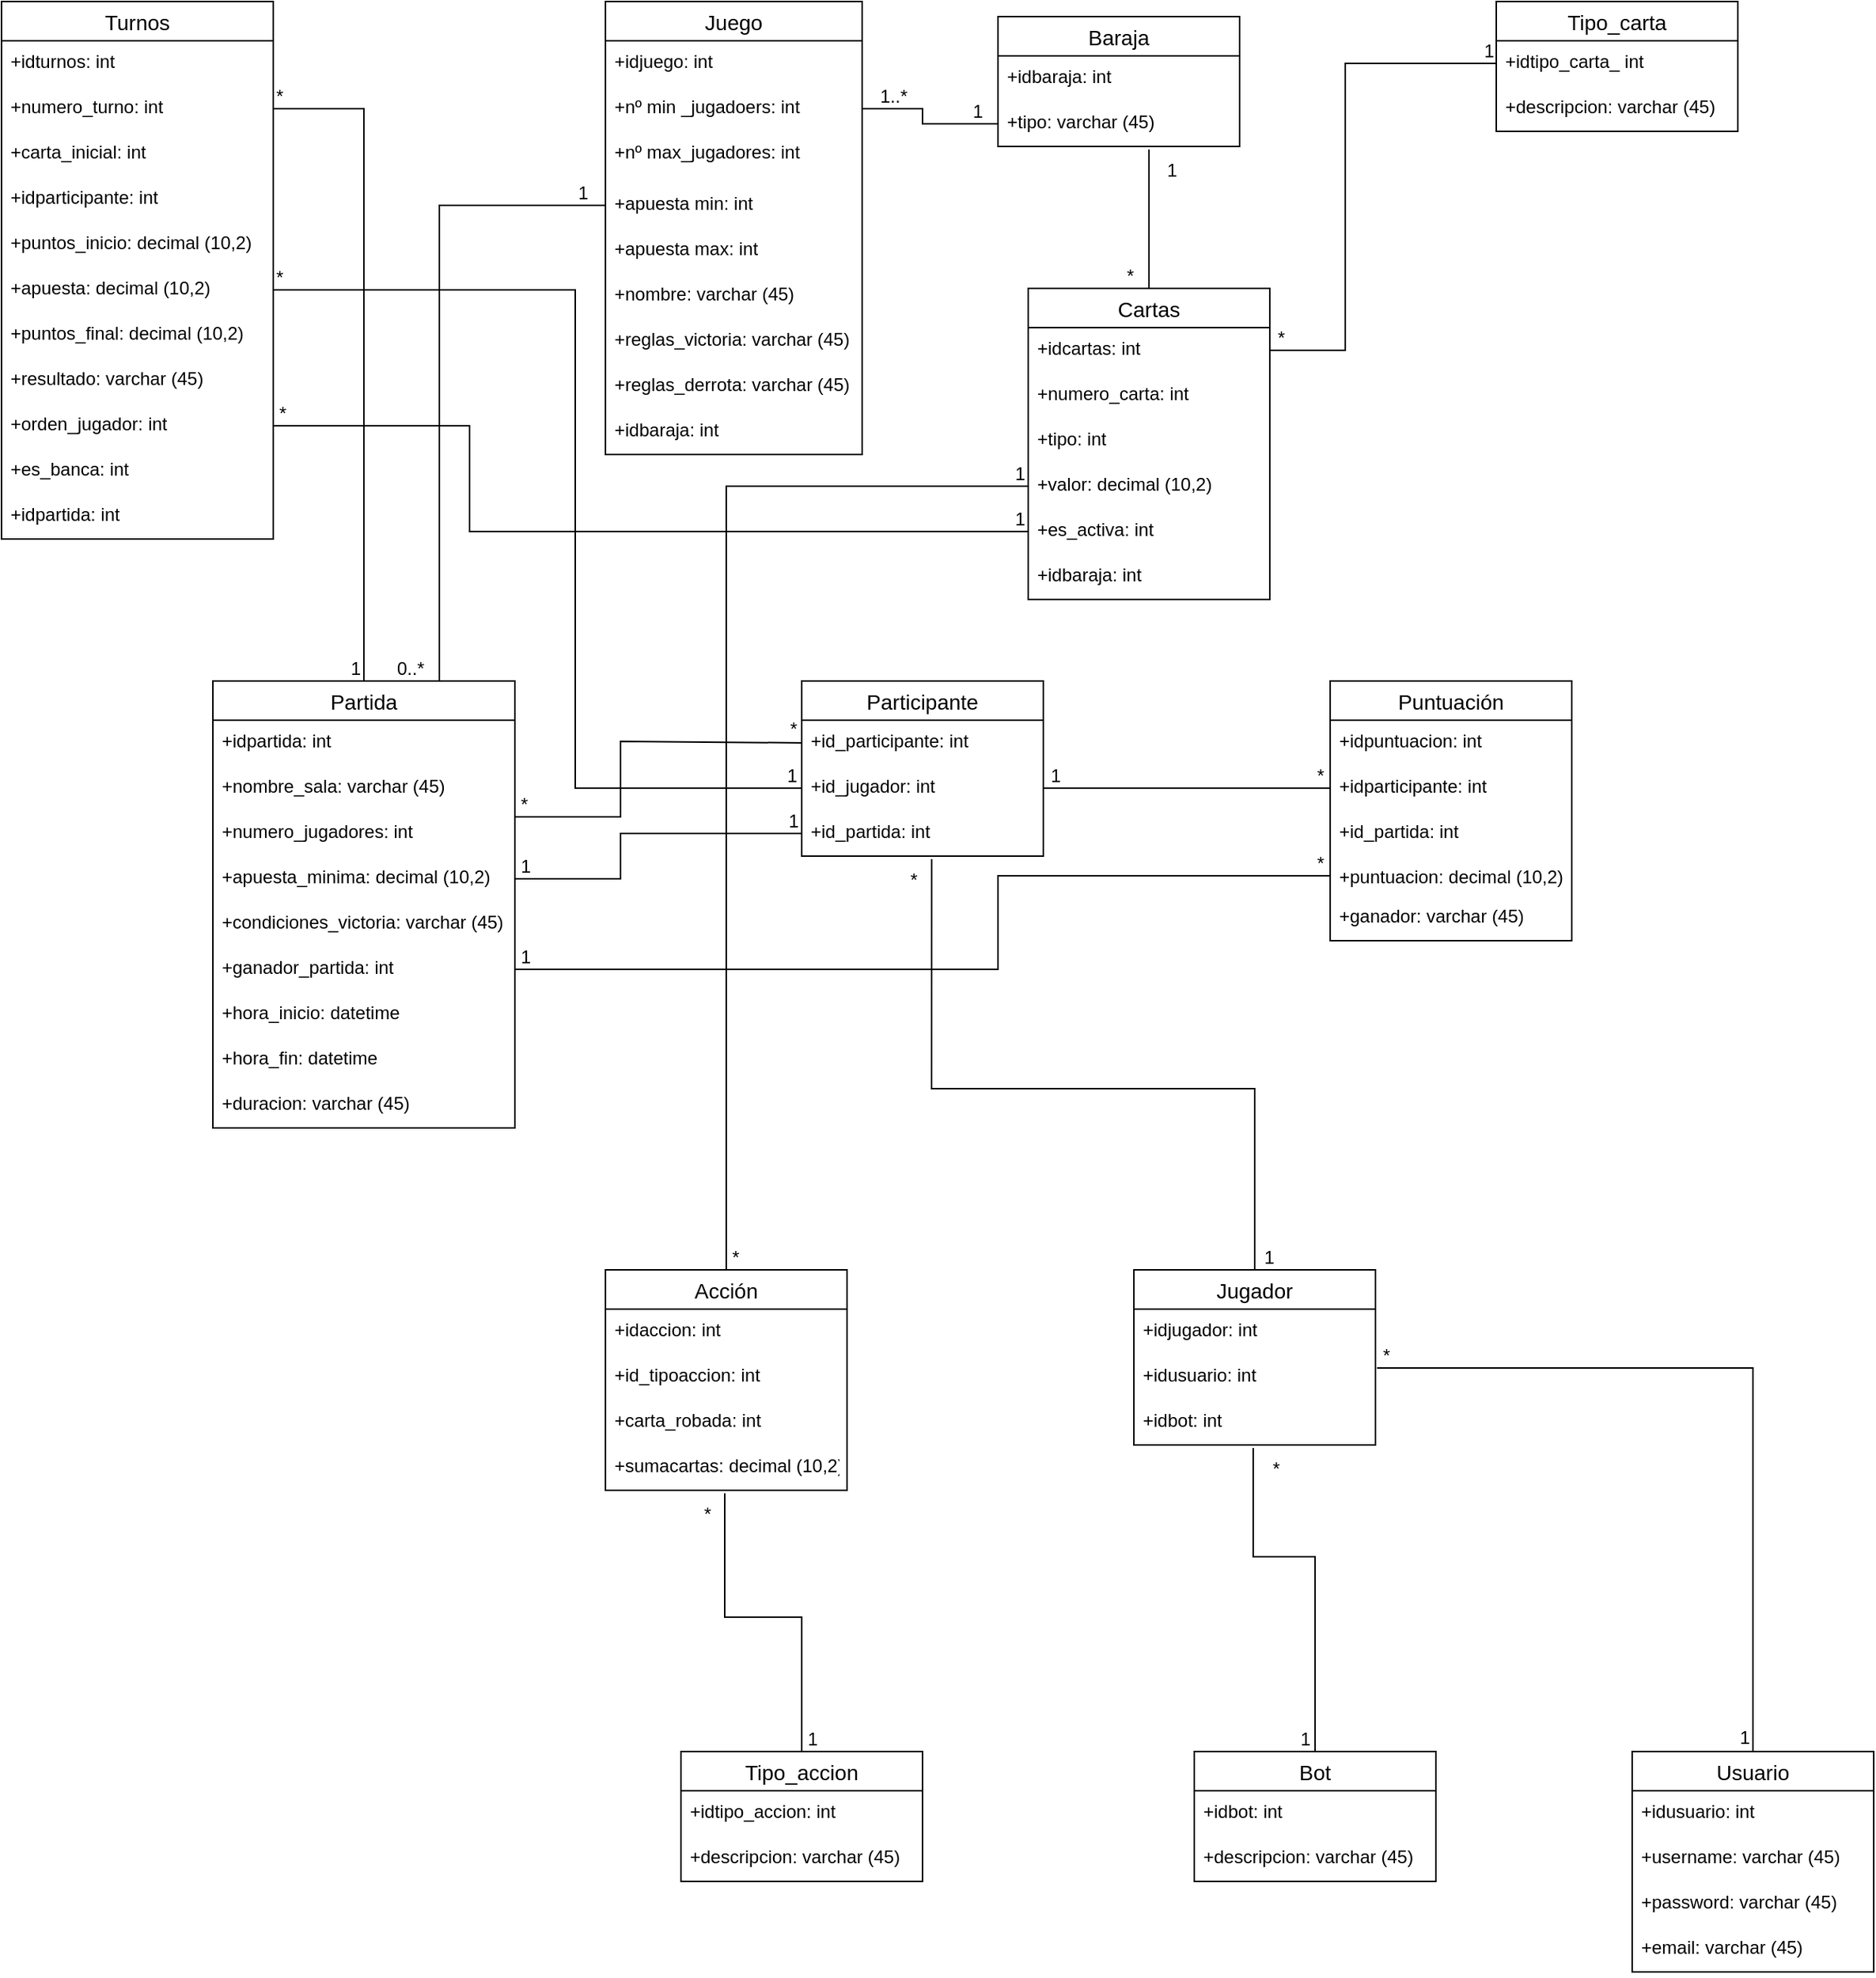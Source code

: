 <mxfile version="14.0.4" type="device"><diagram id="hiMBpAB9oTH7h0EdSe00" name="Page-1"><mxGraphModel dx="1422" dy="737" grid="1" gridSize="10" guides="1" tooltips="1" connect="1" arrows="1" fold="1" page="1" pageScale="1" pageWidth="827" pageHeight="1169" math="0" shadow="0"><root><mxCell id="0"/><mxCell id="1" parent="0"/><mxCell id="eByHGyLC6KPoTLVVe2rl-1" value="Turnos" style="swimlane;fontStyle=0;childLayout=stackLayout;horizontal=1;startSize=26;horizontalStack=0;resizeParent=1;resizeParentMax=0;resizeLast=0;collapsible=1;marginBottom=0;align=center;fontSize=14;" parent="1" vertex="1"><mxGeometry x="20" y="10" width="180" height="356" as="geometry"><mxRectangle x="20" y="10" width="80" height="26" as="alternateBounds"/></mxGeometry></mxCell><mxCell id="eByHGyLC6KPoTLVVe2rl-2" value="+idturnos: int" style="text;strokeColor=none;fillColor=none;spacingLeft=4;spacingRight=4;overflow=hidden;rotatable=0;points=[[0,0.5],[1,0.5]];portConstraint=eastwest;fontSize=12;" parent="eByHGyLC6KPoTLVVe2rl-1" vertex="1"><mxGeometry y="26" width="180" height="30" as="geometry"/></mxCell><mxCell id="eByHGyLC6KPoTLVVe2rl-3" value="+numero_turno: int" style="text;strokeColor=none;fillColor=none;spacingLeft=4;spacingRight=4;overflow=hidden;rotatable=0;points=[[0,0.5],[1,0.5]];portConstraint=eastwest;fontSize=12;" parent="eByHGyLC6KPoTLVVe2rl-1" vertex="1"><mxGeometry y="56" width="180" height="30" as="geometry"/></mxCell><mxCell id="eByHGyLC6KPoTLVVe2rl-4" value="+carta_inicial: int" style="text;strokeColor=none;fillColor=none;spacingLeft=4;spacingRight=4;overflow=hidden;rotatable=0;points=[[0,0.5],[1,0.5]];portConstraint=eastwest;fontSize=12;" parent="eByHGyLC6KPoTLVVe2rl-1" vertex="1"><mxGeometry y="86" width="180" height="30" as="geometry"/></mxCell><mxCell id="eByHGyLC6KPoTLVVe2rl-11" value="+idparticipante: int" style="text;strokeColor=none;fillColor=none;spacingLeft=4;spacingRight=4;overflow=hidden;rotatable=0;points=[[0,0.5],[1,0.5]];portConstraint=eastwest;fontSize=12;" parent="eByHGyLC6KPoTLVVe2rl-1" vertex="1"><mxGeometry y="116" width="180" height="30" as="geometry"/></mxCell><mxCell id="eByHGyLC6KPoTLVVe2rl-15" value="+puntos_inicio: decimal (10,2)" style="text;strokeColor=none;fillColor=none;spacingLeft=4;spacingRight=4;overflow=hidden;rotatable=0;points=[[0,0.5],[1,0.5]];portConstraint=eastwest;fontSize=12;" parent="eByHGyLC6KPoTLVVe2rl-1" vertex="1"><mxGeometry y="146" width="180" height="30" as="geometry"/></mxCell><mxCell id="eByHGyLC6KPoTLVVe2rl-14" value="+apuesta: decimal (10,2)" style="text;strokeColor=none;fillColor=none;spacingLeft=4;spacingRight=4;overflow=hidden;rotatable=0;points=[[0,0.5],[1,0.5]];portConstraint=eastwest;fontSize=12;" parent="eByHGyLC6KPoTLVVe2rl-1" vertex="1"><mxGeometry y="176" width="180" height="30" as="geometry"/></mxCell><mxCell id="eByHGyLC6KPoTLVVe2rl-13" value="+puntos_final: decimal (10,2)" style="text;strokeColor=none;fillColor=none;spacingLeft=4;spacingRight=4;overflow=hidden;rotatable=0;points=[[0,0.5],[1,0.5]];portConstraint=eastwest;fontSize=12;" parent="eByHGyLC6KPoTLVVe2rl-1" vertex="1"><mxGeometry y="206" width="180" height="30" as="geometry"/></mxCell><mxCell id="eByHGyLC6KPoTLVVe2rl-12" value="+resultado: varchar (45)" style="text;strokeColor=none;fillColor=none;spacingLeft=4;spacingRight=4;overflow=hidden;rotatable=0;points=[[0,0.5],[1,0.5]];portConstraint=eastwest;fontSize=12;" parent="eByHGyLC6KPoTLVVe2rl-1" vertex="1"><mxGeometry y="236" width="180" height="30" as="geometry"/></mxCell><mxCell id="eByHGyLC6KPoTLVVe2rl-20" value="+orden_jugador: int" style="text;strokeColor=none;fillColor=none;spacingLeft=4;spacingRight=4;overflow=hidden;rotatable=0;points=[[0,0.5],[1,0.5]];portConstraint=eastwest;fontSize=12;" parent="eByHGyLC6KPoTLVVe2rl-1" vertex="1"><mxGeometry y="266" width="180" height="30" as="geometry"/></mxCell><mxCell id="eByHGyLC6KPoTLVVe2rl-19" value="+es_banca: int" style="text;strokeColor=none;fillColor=none;spacingLeft=4;spacingRight=4;overflow=hidden;rotatable=0;points=[[0,0.5],[1,0.5]];portConstraint=eastwest;fontSize=12;" parent="eByHGyLC6KPoTLVVe2rl-1" vertex="1"><mxGeometry y="296" width="180" height="30" as="geometry"/></mxCell><mxCell id="eByHGyLC6KPoTLVVe2rl-18" value="+idpartida: int" style="text;strokeColor=none;fillColor=none;spacingLeft=4;spacingRight=4;overflow=hidden;rotatable=0;points=[[0,0.5],[1,0.5]];portConstraint=eastwest;fontSize=12;" parent="eByHGyLC6KPoTLVVe2rl-1" vertex="1"><mxGeometry y="326" width="180" height="30" as="geometry"/></mxCell><mxCell id="eByHGyLC6KPoTLVVe2rl-21" value="Tipo_carta" style="swimlane;fontStyle=0;childLayout=stackLayout;horizontal=1;startSize=26;horizontalStack=0;resizeParent=1;resizeParentMax=0;resizeLast=0;collapsible=1;marginBottom=0;align=center;fontSize=14;" parent="1" vertex="1"><mxGeometry x="1010" y="10" width="160" height="86" as="geometry"><mxRectangle x="470" y="10" width="50" height="26" as="alternateBounds"/></mxGeometry></mxCell><mxCell id="eByHGyLC6KPoTLVVe2rl-22" value="+idtipo_carta_ int" style="text;strokeColor=none;fillColor=none;spacingLeft=4;spacingRight=4;overflow=hidden;rotatable=0;points=[[0,0.5],[1,0.5]];portConstraint=eastwest;fontSize=12;" parent="eByHGyLC6KPoTLVVe2rl-21" vertex="1"><mxGeometry y="26" width="160" height="30" as="geometry"/></mxCell><mxCell id="eByHGyLC6KPoTLVVe2rl-23" value="+descripcion: varchar (45)" style="text;strokeColor=none;fillColor=none;spacingLeft=4;spacingRight=4;overflow=hidden;rotatable=0;points=[[0,0.5],[1,0.5]];portConstraint=eastwest;fontSize=12;" parent="eByHGyLC6KPoTLVVe2rl-21" vertex="1"><mxGeometry y="56" width="160" height="30" as="geometry"/></mxCell><mxCell id="eByHGyLC6KPoTLVVe2rl-25" value="Cartas" style="swimlane;fontStyle=0;childLayout=stackLayout;horizontal=1;startSize=26;horizontalStack=0;resizeParent=1;resizeParentMax=0;resizeLast=0;collapsible=1;marginBottom=0;align=center;fontSize=14;" parent="1" vertex="1"><mxGeometry x="700" y="200" width="160" height="206" as="geometry"/></mxCell><mxCell id="eByHGyLC6KPoTLVVe2rl-26" value="+idcartas: int" style="text;strokeColor=none;fillColor=none;spacingLeft=4;spacingRight=4;overflow=hidden;rotatable=0;points=[[0,0.5],[1,0.5]];portConstraint=eastwest;fontSize=12;" parent="eByHGyLC6KPoTLVVe2rl-25" vertex="1"><mxGeometry y="26" width="160" height="30" as="geometry"/></mxCell><mxCell id="eByHGyLC6KPoTLVVe2rl-27" value="+numero_carta: int" style="text;strokeColor=none;fillColor=none;spacingLeft=4;spacingRight=4;overflow=hidden;rotatable=0;points=[[0,0.5],[1,0.5]];portConstraint=eastwest;fontSize=12;" parent="eByHGyLC6KPoTLVVe2rl-25" vertex="1"><mxGeometry y="56" width="160" height="30" as="geometry"/></mxCell><mxCell id="eByHGyLC6KPoTLVVe2rl-28" value="+tipo: int" style="text;strokeColor=none;fillColor=none;spacingLeft=4;spacingRight=4;overflow=hidden;rotatable=0;points=[[0,0.5],[1,0.5]];portConstraint=eastwest;fontSize=12;" parent="eByHGyLC6KPoTLVVe2rl-25" vertex="1"><mxGeometry y="86" width="160" height="30" as="geometry"/></mxCell><mxCell id="eByHGyLC6KPoTLVVe2rl-33" value="+valor: decimal (10,2)" style="text;strokeColor=none;fillColor=none;spacingLeft=4;spacingRight=4;overflow=hidden;rotatable=0;points=[[0,0.5],[1,0.5]];portConstraint=eastwest;fontSize=12;" parent="eByHGyLC6KPoTLVVe2rl-25" vertex="1"><mxGeometry y="116" width="160" height="30" as="geometry"/></mxCell><mxCell id="eByHGyLC6KPoTLVVe2rl-34" value="+es_activa: int" style="text;strokeColor=none;fillColor=none;spacingLeft=4;spacingRight=4;overflow=hidden;rotatable=0;points=[[0,0.5],[1,0.5]];portConstraint=eastwest;fontSize=12;" parent="eByHGyLC6KPoTLVVe2rl-25" vertex="1"><mxGeometry y="146" width="160" height="30" as="geometry"/></mxCell><mxCell id="vZEvG0eQ3ElJhcDvwvV2-20" value="+idbaraja: int" style="text;strokeColor=none;fillColor=none;spacingLeft=4;spacingRight=4;overflow=hidden;rotatable=0;points=[[0,0.5],[1,0.5]];portConstraint=eastwest;fontSize=12;" parent="eByHGyLC6KPoTLVVe2rl-25" vertex="1"><mxGeometry y="176" width="160" height="30" as="geometry"/></mxCell><mxCell id="eByHGyLC6KPoTLVVe2rl-35" value="Partida" style="swimlane;fontStyle=0;childLayout=stackLayout;horizontal=1;startSize=26;horizontalStack=0;resizeParent=1;resizeParentMax=0;resizeLast=0;collapsible=1;marginBottom=0;align=center;fontSize=14;" parent="1" vertex="1"><mxGeometry x="160" y="460" width="200" height="296" as="geometry"/></mxCell><mxCell id="eByHGyLC6KPoTLVVe2rl-36" value="+idpartida: int" style="text;strokeColor=none;fillColor=none;spacingLeft=4;spacingRight=4;overflow=hidden;rotatable=0;points=[[0,0.5],[1,0.5]];portConstraint=eastwest;fontSize=12;" parent="eByHGyLC6KPoTLVVe2rl-35" vertex="1"><mxGeometry y="26" width="200" height="30" as="geometry"/></mxCell><mxCell id="eByHGyLC6KPoTLVVe2rl-37" value="+nombre_sala: varchar (45)" style="text;strokeColor=none;fillColor=none;spacingLeft=4;spacingRight=4;overflow=hidden;rotatable=0;points=[[0,0.5],[1,0.5]];portConstraint=eastwest;fontSize=12;" parent="eByHGyLC6KPoTLVVe2rl-35" vertex="1"><mxGeometry y="56" width="200" height="30" as="geometry"/></mxCell><mxCell id="eByHGyLC6KPoTLVVe2rl-38" value="+numero_jugadores: int" style="text;strokeColor=none;fillColor=none;spacingLeft=4;spacingRight=4;overflow=hidden;rotatable=0;points=[[0,0.5],[1,0.5]];portConstraint=eastwest;fontSize=12;" parent="eByHGyLC6KPoTLVVe2rl-35" vertex="1"><mxGeometry y="86" width="200" height="30" as="geometry"/></mxCell><mxCell id="eByHGyLC6KPoTLVVe2rl-40" value="+apuesta_minima: decimal (10,2)" style="text;strokeColor=none;fillColor=none;spacingLeft=4;spacingRight=4;overflow=hidden;rotatable=0;points=[[0,0.5],[1,0.5]];portConstraint=eastwest;fontSize=12;" parent="eByHGyLC6KPoTLVVe2rl-35" vertex="1"><mxGeometry y="116" width="200" height="30" as="geometry"/></mxCell><mxCell id="eByHGyLC6KPoTLVVe2rl-39" value="+condiciones_victoria: varchar (45)" style="text;strokeColor=none;fillColor=none;spacingLeft=4;spacingRight=4;overflow=hidden;rotatable=0;points=[[0,0.5],[1,0.5]];portConstraint=eastwest;fontSize=12;" parent="eByHGyLC6KPoTLVVe2rl-35" vertex="1"><mxGeometry y="146" width="200" height="30" as="geometry"/></mxCell><mxCell id="eByHGyLC6KPoTLVVe2rl-44" value="+ganador_partida: int" style="text;strokeColor=none;fillColor=none;spacingLeft=4;spacingRight=4;overflow=hidden;rotatable=0;points=[[0,0.5],[1,0.5]];portConstraint=eastwest;fontSize=12;" parent="eByHGyLC6KPoTLVVe2rl-35" vertex="1"><mxGeometry y="176" width="200" height="30" as="geometry"/></mxCell><mxCell id="eByHGyLC6KPoTLVVe2rl-43" value="+hora_inicio: datetime" style="text;strokeColor=none;fillColor=none;spacingLeft=4;spacingRight=4;overflow=hidden;rotatable=0;points=[[0,0.5],[1,0.5]];portConstraint=eastwest;fontSize=12;" parent="eByHGyLC6KPoTLVVe2rl-35" vertex="1"><mxGeometry y="206" width="200" height="30" as="geometry"/></mxCell><mxCell id="eByHGyLC6KPoTLVVe2rl-42" value="+hora_fin: datetime" style="text;strokeColor=none;fillColor=none;spacingLeft=4;spacingRight=4;overflow=hidden;rotatable=0;points=[[0,0.5],[1,0.5]];portConstraint=eastwest;fontSize=12;" parent="eByHGyLC6KPoTLVVe2rl-35" vertex="1"><mxGeometry y="236" width="200" height="30" as="geometry"/></mxCell><mxCell id="eByHGyLC6KPoTLVVe2rl-41" value="+duracion: varchar (45)" style="text;strokeColor=none;fillColor=none;spacingLeft=4;spacingRight=4;overflow=hidden;rotatable=0;points=[[0,0.5],[1,0.5]];portConstraint=eastwest;fontSize=12;" parent="eByHGyLC6KPoTLVVe2rl-35" vertex="1"><mxGeometry y="266" width="200" height="30" as="geometry"/></mxCell><mxCell id="eByHGyLC6KPoTLVVe2rl-45" value="Participante" style="swimlane;fontStyle=0;childLayout=stackLayout;horizontal=1;startSize=26;horizontalStack=0;resizeParent=1;resizeParentMax=0;resizeLast=0;collapsible=1;marginBottom=0;align=center;fontSize=14;" parent="1" vertex="1"><mxGeometry x="550" y="460" width="160" height="116" as="geometry"/></mxCell><mxCell id="eByHGyLC6KPoTLVVe2rl-46" value="+id_participante: int" style="text;strokeColor=none;fillColor=none;spacingLeft=4;spacingRight=4;overflow=hidden;rotatable=0;points=[[0,0.5],[1,0.5]];portConstraint=eastwest;fontSize=12;" parent="eByHGyLC6KPoTLVVe2rl-45" vertex="1"><mxGeometry y="26" width="160" height="30" as="geometry"/></mxCell><mxCell id="eByHGyLC6KPoTLVVe2rl-47" value="+id_jugador: int" style="text;strokeColor=none;fillColor=none;spacingLeft=4;spacingRight=4;overflow=hidden;rotatable=0;points=[[0,0.5],[1,0.5]];portConstraint=eastwest;fontSize=12;" parent="eByHGyLC6KPoTLVVe2rl-45" vertex="1"><mxGeometry y="56" width="160" height="30" as="geometry"/></mxCell><mxCell id="eByHGyLC6KPoTLVVe2rl-48" value="+id_partida: int" style="text;strokeColor=none;fillColor=none;spacingLeft=4;spacingRight=4;overflow=hidden;rotatable=0;points=[[0,0.5],[1,0.5]];portConstraint=eastwest;fontSize=12;" parent="eByHGyLC6KPoTLVVe2rl-45" vertex="1"><mxGeometry y="86" width="160" height="30" as="geometry"/></mxCell><mxCell id="eByHGyLC6KPoTLVVe2rl-49" value="Puntuación" style="swimlane;fontStyle=0;childLayout=stackLayout;horizontal=1;startSize=26;horizontalStack=0;resizeParent=1;resizeParentMax=0;resizeLast=0;collapsible=1;marginBottom=0;align=center;fontSize=14;" parent="1" vertex="1"><mxGeometry x="900" y="460" width="160" height="172" as="geometry"/></mxCell><mxCell id="eByHGyLC6KPoTLVVe2rl-50" value="+idpuntuacion: int" style="text;strokeColor=none;fillColor=none;spacingLeft=4;spacingRight=4;overflow=hidden;rotatable=0;points=[[0,0.5],[1,0.5]];portConstraint=eastwest;fontSize=12;" parent="eByHGyLC6KPoTLVVe2rl-49" vertex="1"><mxGeometry y="26" width="160" height="30" as="geometry"/></mxCell><mxCell id="eByHGyLC6KPoTLVVe2rl-51" value="+idparticipante: int" style="text;strokeColor=none;fillColor=none;spacingLeft=4;spacingRight=4;overflow=hidden;rotatable=0;points=[[0,0.5],[1,0.5]];portConstraint=eastwest;fontSize=12;" parent="eByHGyLC6KPoTLVVe2rl-49" vertex="1"><mxGeometry y="56" width="160" height="30" as="geometry"/></mxCell><mxCell id="eByHGyLC6KPoTLVVe2rl-52" value="+id_partida: int" style="text;strokeColor=none;fillColor=none;spacingLeft=4;spacingRight=4;overflow=hidden;rotatable=0;points=[[0,0.5],[1,0.5]];portConstraint=eastwest;fontSize=12;" parent="eByHGyLC6KPoTLVVe2rl-49" vertex="1"><mxGeometry y="86" width="160" height="30" as="geometry"/></mxCell><mxCell id="eByHGyLC6KPoTLVVe2rl-54" value="+puntuacion: decimal (10,2)" style="text;strokeColor=none;fillColor=none;spacingLeft=4;spacingRight=4;overflow=hidden;rotatable=0;points=[[0,0.5],[1,0.5]];portConstraint=eastwest;fontSize=12;" parent="eByHGyLC6KPoTLVVe2rl-49" vertex="1"><mxGeometry y="116" width="160" height="26" as="geometry"/></mxCell><mxCell id="eByHGyLC6KPoTLVVe2rl-53" value="+ganador: varchar (45)" style="text;strokeColor=none;fillColor=none;spacingLeft=4;spacingRight=4;overflow=hidden;rotatable=0;points=[[0,0.5],[1,0.5]];portConstraint=eastwest;fontSize=12;" parent="eByHGyLC6KPoTLVVe2rl-49" vertex="1"><mxGeometry y="142" width="160" height="30" as="geometry"/></mxCell><mxCell id="eByHGyLC6KPoTLVVe2rl-55" value="Acción" style="swimlane;fontStyle=0;childLayout=stackLayout;horizontal=1;startSize=26;horizontalStack=0;resizeParent=1;resizeParentMax=0;resizeLast=0;collapsible=1;marginBottom=0;align=center;fontSize=14;" parent="1" vertex="1"><mxGeometry x="420" y="850" width="160" height="146" as="geometry"/></mxCell><mxCell id="eByHGyLC6KPoTLVVe2rl-56" value="+idaccion: int" style="text;strokeColor=none;fillColor=none;spacingLeft=4;spacingRight=4;overflow=hidden;rotatable=0;points=[[0,0.5],[1,0.5]];portConstraint=eastwest;fontSize=12;" parent="eByHGyLC6KPoTLVVe2rl-55" vertex="1"><mxGeometry y="26" width="160" height="30" as="geometry"/></mxCell><mxCell id="eByHGyLC6KPoTLVVe2rl-57" value="+id_tipoaccion: int" style="text;strokeColor=none;fillColor=none;spacingLeft=4;spacingRight=4;overflow=hidden;rotatable=0;points=[[0,0.5],[1,0.5]];portConstraint=eastwest;fontSize=12;" parent="eByHGyLC6KPoTLVVe2rl-55" vertex="1"><mxGeometry y="56" width="160" height="30" as="geometry"/></mxCell><mxCell id="eByHGyLC6KPoTLVVe2rl-58" value="+carta_robada: int" style="text;strokeColor=none;fillColor=none;spacingLeft=4;spacingRight=4;overflow=hidden;rotatable=0;points=[[0,0.5],[1,0.5]];portConstraint=eastwest;fontSize=12;" parent="eByHGyLC6KPoTLVVe2rl-55" vertex="1"><mxGeometry y="86" width="160" height="30" as="geometry"/></mxCell><mxCell id="eByHGyLC6KPoTLVVe2rl-63" value="+sumacartas: decimal (10,2)" style="text;strokeColor=none;fillColor=none;spacingLeft=4;spacingRight=4;overflow=hidden;rotatable=0;points=[[0,0.5],[1,0.5]];portConstraint=eastwest;fontSize=12;" parent="eByHGyLC6KPoTLVVe2rl-55" vertex="1"><mxGeometry y="116" width="160" height="30" as="geometry"/></mxCell><mxCell id="eByHGyLC6KPoTLVVe2rl-59" value="Jugador" style="swimlane;fontStyle=0;childLayout=stackLayout;horizontal=1;startSize=26;horizontalStack=0;resizeParent=1;resizeParentMax=0;resizeLast=0;collapsible=1;marginBottom=0;align=center;fontSize=14;" parent="1" vertex="1"><mxGeometry x="770" y="850" width="160" height="116" as="geometry"/></mxCell><mxCell id="eByHGyLC6KPoTLVVe2rl-60" value="+idjugador: int" style="text;strokeColor=none;fillColor=none;spacingLeft=4;spacingRight=4;overflow=hidden;rotatable=0;points=[[0,0.5],[1,0.5]];portConstraint=eastwest;fontSize=12;" parent="eByHGyLC6KPoTLVVe2rl-59" vertex="1"><mxGeometry y="26" width="160" height="30" as="geometry"/></mxCell><mxCell id="eByHGyLC6KPoTLVVe2rl-61" value="+idusuario: int" style="text;strokeColor=none;fillColor=none;spacingLeft=4;spacingRight=4;overflow=hidden;rotatable=0;points=[[0,0.5],[1,0.5]];portConstraint=eastwest;fontSize=12;" parent="eByHGyLC6KPoTLVVe2rl-59" vertex="1"><mxGeometry y="56" width="160" height="30" as="geometry"/></mxCell><mxCell id="eByHGyLC6KPoTLVVe2rl-62" value="+idbot: int" style="text;strokeColor=none;fillColor=none;spacingLeft=4;spacingRight=4;overflow=hidden;rotatable=0;points=[[0,0.5],[1,0.5]];portConstraint=eastwest;fontSize=12;" parent="eByHGyLC6KPoTLVVe2rl-59" vertex="1"><mxGeometry y="86" width="160" height="30" as="geometry"/></mxCell><mxCell id="eByHGyLC6KPoTLVVe2rl-68" value="Tipo_accion" style="swimlane;fontStyle=0;childLayout=stackLayout;horizontal=1;startSize=26;horizontalStack=0;resizeParent=1;resizeParentMax=0;resizeLast=0;collapsible=1;marginBottom=0;align=center;fontSize=14;" parent="1" vertex="1"><mxGeometry x="470" y="1169" width="160" height="86" as="geometry"/></mxCell><mxCell id="eByHGyLC6KPoTLVVe2rl-69" value="+idtipo_accion: int" style="text;strokeColor=none;fillColor=none;spacingLeft=4;spacingRight=4;overflow=hidden;rotatable=0;points=[[0,0.5],[1,0.5]];portConstraint=eastwest;fontSize=12;" parent="eByHGyLC6KPoTLVVe2rl-68" vertex="1"><mxGeometry y="26" width="160" height="30" as="geometry"/></mxCell><mxCell id="eByHGyLC6KPoTLVVe2rl-70" value="+descripcion: varchar (45)" style="text;strokeColor=none;fillColor=none;spacingLeft=4;spacingRight=4;overflow=hidden;rotatable=0;points=[[0,0.5],[1,0.5]];portConstraint=eastwest;fontSize=12;" parent="eByHGyLC6KPoTLVVe2rl-68" vertex="1"><mxGeometry y="56" width="160" height="30" as="geometry"/></mxCell><mxCell id="eByHGyLC6KPoTLVVe2rl-72" value="Usuario" style="swimlane;fontStyle=0;childLayout=stackLayout;horizontal=1;startSize=26;horizontalStack=0;resizeParent=1;resizeParentMax=0;resizeLast=0;collapsible=1;marginBottom=0;align=center;fontSize=14;" parent="1" vertex="1"><mxGeometry x="1100" y="1169" width="160" height="146" as="geometry"/></mxCell><mxCell id="eByHGyLC6KPoTLVVe2rl-73" value="+idusuario: int" style="text;strokeColor=none;fillColor=none;spacingLeft=4;spacingRight=4;overflow=hidden;rotatable=0;points=[[0,0.5],[1,0.5]];portConstraint=eastwest;fontSize=12;" parent="eByHGyLC6KPoTLVVe2rl-72" vertex="1"><mxGeometry y="26" width="160" height="30" as="geometry"/></mxCell><mxCell id="eByHGyLC6KPoTLVVe2rl-74" value="+username: varchar (45)" style="text;strokeColor=none;fillColor=none;spacingLeft=4;spacingRight=4;overflow=hidden;rotatable=0;points=[[0,0.5],[1,0.5]];portConstraint=eastwest;fontSize=12;" parent="eByHGyLC6KPoTLVVe2rl-72" vertex="1"><mxGeometry y="56" width="160" height="30" as="geometry"/></mxCell><mxCell id="eByHGyLC6KPoTLVVe2rl-75" value="+password: varchar (45)" style="text;strokeColor=none;fillColor=none;spacingLeft=4;spacingRight=4;overflow=hidden;rotatable=0;points=[[0,0.5],[1,0.5]];portConstraint=eastwest;fontSize=12;" parent="eByHGyLC6KPoTLVVe2rl-72" vertex="1"><mxGeometry y="86" width="160" height="30" as="geometry"/></mxCell><mxCell id="eByHGyLC6KPoTLVVe2rl-79" value="+email: varchar (45)" style="text;strokeColor=none;fillColor=none;spacingLeft=4;spacingRight=4;overflow=hidden;rotatable=0;points=[[0,0.5],[1,0.5]];portConstraint=eastwest;fontSize=12;" parent="eByHGyLC6KPoTLVVe2rl-72" vertex="1"><mxGeometry y="116" width="160" height="30" as="geometry"/></mxCell><mxCell id="eByHGyLC6KPoTLVVe2rl-76" value="Bot" style="swimlane;fontStyle=0;childLayout=stackLayout;horizontal=1;startSize=26;horizontalStack=0;resizeParent=1;resizeParentMax=0;resizeLast=0;collapsible=1;marginBottom=0;align=center;fontSize=14;" parent="1" vertex="1"><mxGeometry x="810" y="1169" width="160" height="86" as="geometry"/></mxCell><mxCell id="eByHGyLC6KPoTLVVe2rl-77" value="+idbot: int" style="text;strokeColor=none;fillColor=none;spacingLeft=4;spacingRight=4;overflow=hidden;rotatable=0;points=[[0,0.5],[1,0.5]];portConstraint=eastwest;fontSize=12;" parent="eByHGyLC6KPoTLVVe2rl-76" vertex="1"><mxGeometry y="26" width="160" height="30" as="geometry"/></mxCell><mxCell id="eByHGyLC6KPoTLVVe2rl-78" value="+descripcion: varchar (45)" style="text;strokeColor=none;fillColor=none;spacingLeft=4;spacingRight=4;overflow=hidden;rotatable=0;points=[[0,0.5],[1,0.5]];portConstraint=eastwest;fontSize=12;" parent="eByHGyLC6KPoTLVVe2rl-76" vertex="1"><mxGeometry y="56" width="160" height="30" as="geometry"/></mxCell><mxCell id="eByHGyLC6KPoTLVVe2rl-137" value="" style="endArrow=none;html=1;rounded=0;entryX=1;entryY=0.5;entryDx=0;entryDy=0;" parent="1" target="eByHGyLC6KPoTLVVe2rl-26" edge="1"><mxGeometry relative="1" as="geometry"><mxPoint x="1010" y="51" as="sourcePoint"/><mxPoint x="840" y="350" as="targetPoint"/><Array as="points"><mxPoint x="910" y="51"/><mxPoint x="910" y="241"/></Array></mxGeometry></mxCell><mxCell id="eByHGyLC6KPoTLVVe2rl-138" value="1" style="resizable=0;html=1;align=left;verticalAlign=bottom;" parent="eByHGyLC6KPoTLVVe2rl-137" connectable="0" vertex="1"><mxGeometry x="-1" relative="1" as="geometry"><mxPoint x="-10" as="offset"/></mxGeometry></mxCell><mxCell id="eByHGyLC6KPoTLVVe2rl-139" value="*" style="resizable=0;html=1;align=right;verticalAlign=bottom;" parent="eByHGyLC6KPoTLVVe2rl-137" connectable="0" vertex="1"><mxGeometry x="1" relative="1" as="geometry"><mxPoint x="10" as="offset"/></mxGeometry></mxCell><mxCell id="eByHGyLC6KPoTLVVe2rl-140" value="" style="endArrow=none;html=1;rounded=0;exitX=1;exitY=0.5;exitDx=0;exitDy=0;entryX=0;entryY=0.5;entryDx=0;entryDy=0;" parent="1" source="eByHGyLC6KPoTLVVe2rl-20" target="eByHGyLC6KPoTLVVe2rl-34" edge="1"><mxGeometry relative="1" as="geometry"><mxPoint x="680" y="370" as="sourcePoint"/><mxPoint x="840" y="370" as="targetPoint"/><Array as="points"><mxPoint x="330" y="291"/><mxPoint x="330" y="361"/></Array></mxGeometry></mxCell><mxCell id="eByHGyLC6KPoTLVVe2rl-141" value="*" style="resizable=0;html=1;align=left;verticalAlign=bottom;" parent="eByHGyLC6KPoTLVVe2rl-140" connectable="0" vertex="1"><mxGeometry x="-1" relative="1" as="geometry"><mxPoint x="2" as="offset"/></mxGeometry></mxCell><mxCell id="eByHGyLC6KPoTLVVe2rl-142" value="1" style="resizable=0;html=1;align=right;verticalAlign=bottom;" parent="eByHGyLC6KPoTLVVe2rl-140" connectable="0" vertex="1"><mxGeometry x="1" relative="1" as="geometry"><mxPoint x="-2" as="offset"/></mxGeometry></mxCell><mxCell id="eByHGyLC6KPoTLVVe2rl-143" value="" style="endArrow=none;html=1;rounded=0;exitX=0.5;exitY=0;exitDx=0;exitDy=0;entryX=0;entryY=0.5;entryDx=0;entryDy=0;" parent="1" source="eByHGyLC6KPoTLVVe2rl-55" target="eByHGyLC6KPoTLVVe2rl-33" edge="1"><mxGeometry relative="1" as="geometry"><mxPoint x="680" y="550" as="sourcePoint"/><mxPoint x="690" y="310" as="targetPoint"/><Array as="points"><mxPoint x="500" y="331"/></Array></mxGeometry></mxCell><mxCell id="eByHGyLC6KPoTLVVe2rl-144" value="*" style="resizable=0;html=1;align=left;verticalAlign=bottom;" parent="eByHGyLC6KPoTLVVe2rl-143" connectable="0" vertex="1"><mxGeometry x="-1" relative="1" as="geometry"><mxPoint x="2" as="offset"/></mxGeometry></mxCell><mxCell id="eByHGyLC6KPoTLVVe2rl-145" value="1" style="resizable=0;html=1;align=right;verticalAlign=bottom;" parent="eByHGyLC6KPoTLVVe2rl-143" connectable="0" vertex="1"><mxGeometry x="1" relative="1" as="geometry"><mxPoint x="-2" as="offset"/></mxGeometry></mxCell><mxCell id="eByHGyLC6KPoTLVVe2rl-146" value="" style="endArrow=none;html=1;rounded=0;entryX=0;entryY=0.5;entryDx=0;entryDy=0;exitX=1;exitY=0.5;exitDx=0;exitDy=0;" parent="1" source="eByHGyLC6KPoTLVVe2rl-47" target="eByHGyLC6KPoTLVVe2rl-51" edge="1"><mxGeometry relative="1" as="geometry"><mxPoint x="680" y="660" as="sourcePoint"/><mxPoint x="840" y="660" as="targetPoint"/></mxGeometry></mxCell><mxCell id="eByHGyLC6KPoTLVVe2rl-147" value="1" style="resizable=0;html=1;align=left;verticalAlign=bottom;" parent="eByHGyLC6KPoTLVVe2rl-146" connectable="0" vertex="1"><mxGeometry x="-1" relative="1" as="geometry"><mxPoint x="3" as="offset"/></mxGeometry></mxCell><mxCell id="eByHGyLC6KPoTLVVe2rl-148" value="*" style="resizable=0;html=1;align=right;verticalAlign=bottom;" parent="eByHGyLC6KPoTLVVe2rl-146" connectable="0" vertex="1"><mxGeometry x="1" relative="1" as="geometry"><mxPoint x="-4" as="offset"/></mxGeometry></mxCell><mxCell id="eByHGyLC6KPoTLVVe2rl-149" value="" style="endArrow=none;html=1;rounded=0;exitX=1;exitY=0.5;exitDx=0;exitDy=0;entryX=0;entryY=0.5;entryDx=0;entryDy=0;" parent="1" source="eByHGyLC6KPoTLVVe2rl-44" target="eByHGyLC6KPoTLVVe2rl-54" edge="1"><mxGeometry relative="1" as="geometry"><mxPoint x="680" y="660" as="sourcePoint"/><mxPoint x="840" y="660" as="targetPoint"/><Array as="points"><mxPoint x="680" y="651"/><mxPoint x="680" y="589"/></Array></mxGeometry></mxCell><mxCell id="eByHGyLC6KPoTLVVe2rl-150" value="1" style="resizable=0;html=1;align=left;verticalAlign=bottom;" parent="eByHGyLC6KPoTLVVe2rl-149" connectable="0" vertex="1"><mxGeometry x="-1" relative="1" as="geometry"><mxPoint x="2" as="offset"/></mxGeometry></mxCell><mxCell id="eByHGyLC6KPoTLVVe2rl-151" value="*" style="resizable=0;html=1;align=right;verticalAlign=bottom;" parent="eByHGyLC6KPoTLVVe2rl-149" connectable="0" vertex="1"><mxGeometry x="1" relative="1" as="geometry"><mxPoint x="-4" as="offset"/></mxGeometry></mxCell><mxCell id="eByHGyLC6KPoTLVVe2rl-152" value="" style="endArrow=none;html=1;rounded=0;exitX=0.538;exitY=1.067;exitDx=0;exitDy=0;exitPerimeter=0;entryX=0.5;entryY=0;entryDx=0;entryDy=0;" parent="1" source="eByHGyLC6KPoTLVVe2rl-48" target="eByHGyLC6KPoTLVVe2rl-59" edge="1"><mxGeometry relative="1" as="geometry"><mxPoint x="720" y="800" as="sourcePoint"/><mxPoint x="880" y="800" as="targetPoint"/><Array as="points"><mxPoint x="636" y="730"/><mxPoint x="850" y="730"/></Array></mxGeometry></mxCell><mxCell id="eByHGyLC6KPoTLVVe2rl-153" value="*" style="resizable=0;html=1;align=left;verticalAlign=bottom;" parent="eByHGyLC6KPoTLVVe2rl-152" connectable="0" vertex="1"><mxGeometry x="-1" relative="1" as="geometry"><mxPoint x="-16.08" y="21.99" as="offset"/></mxGeometry></mxCell><mxCell id="eByHGyLC6KPoTLVVe2rl-154" value="1" style="resizable=0;html=1;align=right;verticalAlign=bottom;" parent="eByHGyLC6KPoTLVVe2rl-152" connectable="0" vertex="1"><mxGeometry x="1" relative="1" as="geometry"><mxPoint x="13" as="offset"/></mxGeometry></mxCell><mxCell id="eByHGyLC6KPoTLVVe2rl-155" value="" style="endArrow=none;html=1;rounded=0;entryX=0.5;entryY=0;entryDx=0;entryDy=0;" parent="1" target="eByHGyLC6KPoTLVVe2rl-76" edge="1"><mxGeometry relative="1" as="geometry"><mxPoint x="849" y="968" as="sourcePoint"/><mxPoint x="880" y="1050" as="targetPoint"/><Array as="points"><mxPoint x="849" y="1040"/><mxPoint x="890" y="1040"/></Array></mxGeometry></mxCell><mxCell id="eByHGyLC6KPoTLVVe2rl-156" value="*" style="resizable=0;html=1;align=left;verticalAlign=bottom;" parent="eByHGyLC6KPoTLVVe2rl-155" connectable="0" vertex="1"><mxGeometry x="-1" relative="1" as="geometry"><mxPoint x="11" y="22" as="offset"/></mxGeometry></mxCell><mxCell id="eByHGyLC6KPoTLVVe2rl-157" value="1" style="resizable=0;html=1;align=right;verticalAlign=bottom;" parent="eByHGyLC6KPoTLVVe2rl-155" connectable="0" vertex="1"><mxGeometry x="1" relative="1" as="geometry"><mxPoint x="-3" as="offset"/></mxGeometry></mxCell><mxCell id="eByHGyLC6KPoTLVVe2rl-158" value="" style="endArrow=none;html=1;rounded=0;exitX=1.006;exitY=0.3;exitDx=0;exitDy=0;exitPerimeter=0;entryX=0.5;entryY=0;entryDx=0;entryDy=0;" parent="1" source="eByHGyLC6KPoTLVVe2rl-61" target="eByHGyLC6KPoTLVVe2rl-72" edge="1"><mxGeometry relative="1" as="geometry"><mxPoint x="830" y="1050" as="sourcePoint"/><mxPoint x="990" y="1050" as="targetPoint"/><Array as="points"><mxPoint x="1180" y="915"/></Array></mxGeometry></mxCell><mxCell id="eByHGyLC6KPoTLVVe2rl-159" value="*" style="resizable=0;html=1;align=left;verticalAlign=bottom;" parent="eByHGyLC6KPoTLVVe2rl-158" connectable="0" vertex="1"><mxGeometry x="-1" relative="1" as="geometry"><mxPoint x="2" as="offset"/></mxGeometry></mxCell><mxCell id="eByHGyLC6KPoTLVVe2rl-160" value="1" style="resizable=0;html=1;align=right;verticalAlign=bottom;" parent="eByHGyLC6KPoTLVVe2rl-158" connectable="0" vertex="1"><mxGeometry x="1" relative="1" as="geometry"><mxPoint x="-2" as="offset"/></mxGeometry></mxCell><mxCell id="eByHGyLC6KPoTLVVe2rl-161" value="" style="endArrow=none;html=1;rounded=0;exitX=0.5;exitY=0;exitDx=0;exitDy=0;entryX=0.494;entryY=1.067;entryDx=0;entryDy=0;entryPerimeter=0;" parent="1" source="eByHGyLC6KPoTLVVe2rl-68" target="eByHGyLC6KPoTLVVe2rl-63" edge="1"><mxGeometry relative="1" as="geometry"><mxPoint x="650" y="1000" as="sourcePoint"/><mxPoint x="810" y="1000" as="targetPoint"/><Array as="points"><mxPoint x="550" y="1080"/><mxPoint x="499" y="1080"/></Array></mxGeometry></mxCell><mxCell id="eByHGyLC6KPoTLVVe2rl-162" value="1" style="resizable=0;html=1;align=left;verticalAlign=bottom;" parent="eByHGyLC6KPoTLVVe2rl-161" connectable="0" vertex="1"><mxGeometry x="-1" relative="1" as="geometry"><mxPoint x="2" as="offset"/></mxGeometry></mxCell><mxCell id="eByHGyLC6KPoTLVVe2rl-163" value="*" style="resizable=0;html=1;align=right;verticalAlign=bottom;" parent="eByHGyLC6KPoTLVVe2rl-161" connectable="0" vertex="1"><mxGeometry x="1" relative="1" as="geometry"><mxPoint x="-9.04" y="22.35" as="offset"/></mxGeometry></mxCell><mxCell id="eByHGyLC6KPoTLVVe2rl-170" value="" style="endArrow=none;html=1;rounded=0;exitX=1;exitY=0.5;exitDx=0;exitDy=0;entryX=0.5;entryY=0;entryDx=0;entryDy=0;" parent="1" source="eByHGyLC6KPoTLVVe2rl-3" target="eByHGyLC6KPoTLVVe2rl-35" edge="1"><mxGeometry relative="1" as="geometry"><mxPoint x="610" y="440" as="sourcePoint"/><mxPoint x="770" y="440" as="targetPoint"/><Array as="points"><mxPoint x="260" y="81"/></Array></mxGeometry></mxCell><mxCell id="eByHGyLC6KPoTLVVe2rl-171" value="*" style="resizable=0;html=1;align=left;verticalAlign=bottom;" parent="eByHGyLC6KPoTLVVe2rl-170" connectable="0" vertex="1"><mxGeometry x="-1" relative="1" as="geometry"/></mxCell><mxCell id="eByHGyLC6KPoTLVVe2rl-172" value="1" style="resizable=0;html=1;align=right;verticalAlign=bottom;" parent="eByHGyLC6KPoTLVVe2rl-170" connectable="0" vertex="1"><mxGeometry x="1" relative="1" as="geometry"><mxPoint x="-2" as="offset"/></mxGeometry></mxCell><mxCell id="eByHGyLC6KPoTLVVe2rl-173" value="" style="endArrow=none;html=1;rounded=0;exitX=1;exitY=0.5;exitDx=0;exitDy=0;entryX=0;entryY=0.5;entryDx=0;entryDy=0;" parent="1" source="eByHGyLC6KPoTLVVe2rl-14" target="eByHGyLC6KPoTLVVe2rl-47" edge="1"><mxGeometry relative="1" as="geometry"><mxPoint x="610" y="440" as="sourcePoint"/><mxPoint x="770" y="440" as="targetPoint"/><Array as="points"><mxPoint x="400" y="201"/><mxPoint x="400" y="531"/></Array></mxGeometry></mxCell><mxCell id="eByHGyLC6KPoTLVVe2rl-174" value="*" style="resizable=0;html=1;align=left;verticalAlign=bottom;" parent="eByHGyLC6KPoTLVVe2rl-173" connectable="0" vertex="1"><mxGeometry x="-1" relative="1" as="geometry"/></mxCell><mxCell id="eByHGyLC6KPoTLVVe2rl-175" value="1" style="resizable=0;html=1;align=right;verticalAlign=bottom;" parent="eByHGyLC6KPoTLVVe2rl-173" connectable="0" vertex="1"><mxGeometry x="1" relative="1" as="geometry"><mxPoint x="-3" as="offset"/></mxGeometry></mxCell><mxCell id="eByHGyLC6KPoTLVVe2rl-176" value="" style="endArrow=none;html=1;rounded=0;exitX=1;exitY=0.5;exitDx=0;exitDy=0;entryX=0;entryY=0.5;entryDx=0;entryDy=0;" parent="1" source="eByHGyLC6KPoTLVVe2rl-40" target="eByHGyLC6KPoTLVVe2rl-48" edge="1"><mxGeometry relative="1" as="geometry"><mxPoint x="610" y="440" as="sourcePoint"/><mxPoint x="770" y="440" as="targetPoint"/><Array as="points"><mxPoint x="430" y="591"/><mxPoint x="430" y="561"/></Array></mxGeometry></mxCell><mxCell id="eByHGyLC6KPoTLVVe2rl-177" value="1" style="resizable=0;html=1;align=left;verticalAlign=bottom;" parent="eByHGyLC6KPoTLVVe2rl-176" connectable="0" vertex="1"><mxGeometry x="-1" relative="1" as="geometry"><mxPoint x="2" as="offset"/></mxGeometry></mxCell><mxCell id="eByHGyLC6KPoTLVVe2rl-178" value="1" style="resizable=0;html=1;align=right;verticalAlign=bottom;" parent="eByHGyLC6KPoTLVVe2rl-176" connectable="0" vertex="1"><mxGeometry x="1" relative="1" as="geometry"><mxPoint x="-2" as="offset"/></mxGeometry></mxCell><mxCell id="eByHGyLC6KPoTLVVe2rl-179" value="" style="endArrow=none;html=1;rounded=0;exitX=1;exitY=0.5;exitDx=0;exitDy=0;entryX=0;entryY=0.5;entryDx=0;entryDy=0;" parent="1" target="eByHGyLC6KPoTLVVe2rl-46" edge="1"><mxGeometry relative="1" as="geometry"><mxPoint x="360" y="550" as="sourcePoint"/><mxPoint x="550" y="520" as="targetPoint"/><Array as="points"><mxPoint x="430" y="550"/><mxPoint x="430" y="500"/></Array></mxGeometry></mxCell><mxCell id="eByHGyLC6KPoTLVVe2rl-180" value="*" style="resizable=0;html=1;align=left;verticalAlign=bottom;" parent="eByHGyLC6KPoTLVVe2rl-179" connectable="0" vertex="1"><mxGeometry x="-1" relative="1" as="geometry"><mxPoint x="2" as="offset"/></mxGeometry></mxCell><mxCell id="eByHGyLC6KPoTLVVe2rl-181" value="*" style="resizable=0;html=1;align=right;verticalAlign=bottom;" parent="eByHGyLC6KPoTLVVe2rl-179" connectable="0" vertex="1"><mxGeometry x="1" relative="1" as="geometry"><mxPoint x="-2" as="offset"/></mxGeometry></mxCell><mxCell id="vZEvG0eQ3ElJhcDvwvV2-1" value="Juego" style="swimlane;fontStyle=0;childLayout=stackLayout;horizontal=1;startSize=26;horizontalStack=0;resizeParent=1;resizeParentMax=0;resizeLast=0;collapsible=1;marginBottom=0;align=center;fontSize=14;" parent="1" vertex="1"><mxGeometry x="420" y="10" width="170" height="300" as="geometry"/></mxCell><mxCell id="vZEvG0eQ3ElJhcDvwvV2-2" value="+idjuego: int" style="text;strokeColor=none;fillColor=none;spacingLeft=4;spacingRight=4;overflow=hidden;rotatable=0;points=[[0,0.5],[1,0.5]];portConstraint=eastwest;fontSize=12;" parent="vZEvG0eQ3ElJhcDvwvV2-1" vertex="1"><mxGeometry y="26" width="170" height="30" as="geometry"/></mxCell><mxCell id="vZEvG0eQ3ElJhcDvwvV2-3" value="+nº min _jugadoers: int" style="text;strokeColor=none;fillColor=none;spacingLeft=4;spacingRight=4;overflow=hidden;rotatable=0;points=[[0,0.5],[1,0.5]];portConstraint=eastwest;fontSize=12;" parent="vZEvG0eQ3ElJhcDvwvV2-1" vertex="1"><mxGeometry y="56" width="170" height="30" as="geometry"/></mxCell><mxCell id="vZEvG0eQ3ElJhcDvwvV2-4" value="+nº max_jugadores: int" style="text;strokeColor=none;fillColor=none;spacingLeft=4;spacingRight=4;overflow=hidden;rotatable=0;points=[[0,0.5],[1,0.5]];portConstraint=eastwest;fontSize=12;" parent="vZEvG0eQ3ElJhcDvwvV2-1" vertex="1"><mxGeometry y="86" width="170" height="34" as="geometry"/></mxCell><mxCell id="vZEvG0eQ3ElJhcDvwvV2-5" value="+apuesta min: int" style="text;strokeColor=none;fillColor=none;spacingLeft=4;spacingRight=4;overflow=hidden;rotatable=0;points=[[0,0.5],[1,0.5]];portConstraint=eastwest;fontSize=12;" parent="vZEvG0eQ3ElJhcDvwvV2-1" vertex="1"><mxGeometry y="120" width="170" height="30" as="geometry"/></mxCell><mxCell id="vZEvG0eQ3ElJhcDvwvV2-6" value="+apuesta max: int" style="text;strokeColor=none;fillColor=none;spacingLeft=4;spacingRight=4;overflow=hidden;rotatable=0;points=[[0,0.5],[1,0.5]];portConstraint=eastwest;fontSize=12;" parent="vZEvG0eQ3ElJhcDvwvV2-1" vertex="1"><mxGeometry y="150" width="170" height="30" as="geometry"/></mxCell><mxCell id="vZEvG0eQ3ElJhcDvwvV2-7" value="+nombre: varchar (45)" style="text;strokeColor=none;fillColor=none;spacingLeft=4;spacingRight=4;overflow=hidden;rotatable=0;points=[[0,0.5],[1,0.5]];portConstraint=eastwest;fontSize=12;" parent="vZEvG0eQ3ElJhcDvwvV2-1" vertex="1"><mxGeometry y="180" width="170" height="30" as="geometry"/></mxCell><mxCell id="vZEvG0eQ3ElJhcDvwvV2-8" value="+reglas_victoria: varchar (45)" style="text;strokeColor=none;fillColor=none;spacingLeft=4;spacingRight=4;overflow=hidden;rotatable=0;points=[[0,0.5],[1,0.5]];portConstraint=eastwest;fontSize=12;" parent="vZEvG0eQ3ElJhcDvwvV2-1" vertex="1"><mxGeometry y="210" width="170" height="30" as="geometry"/></mxCell><mxCell id="vZEvG0eQ3ElJhcDvwvV2-9" value="+reglas_derrota: varchar (45)" style="text;strokeColor=none;fillColor=none;spacingLeft=4;spacingRight=4;overflow=hidden;rotatable=0;points=[[0,0.5],[1,0.5]];portConstraint=eastwest;fontSize=12;" parent="vZEvG0eQ3ElJhcDvwvV2-1" vertex="1"><mxGeometry y="240" width="170" height="30" as="geometry"/></mxCell><mxCell id="vZEvG0eQ3ElJhcDvwvV2-18" value="+idbaraja: int" style="text;strokeColor=none;fillColor=none;spacingLeft=4;spacingRight=4;overflow=hidden;rotatable=0;points=[[0,0.5],[1,0.5]];portConstraint=eastwest;fontSize=12;" parent="vZEvG0eQ3ElJhcDvwvV2-1" vertex="1"><mxGeometry y="270" width="170" height="30" as="geometry"/></mxCell><mxCell id="vZEvG0eQ3ElJhcDvwvV2-10" value="Baraja" style="swimlane;fontStyle=0;childLayout=stackLayout;horizontal=1;startSize=26;horizontalStack=0;resizeParent=1;resizeParentMax=0;resizeLast=0;collapsible=1;marginBottom=0;align=center;fontSize=14;" parent="1" vertex="1"><mxGeometry x="680" y="20" width="160" height="86" as="geometry"><mxRectangle x="667" y="20" width="50" height="26" as="alternateBounds"/></mxGeometry></mxCell><mxCell id="vZEvG0eQ3ElJhcDvwvV2-11" value="+idbaraja: int" style="text;strokeColor=none;fillColor=none;spacingLeft=4;spacingRight=4;overflow=hidden;rotatable=0;points=[[0,0.5],[1,0.5]];portConstraint=eastwest;fontSize=12;" parent="vZEvG0eQ3ElJhcDvwvV2-10" vertex="1"><mxGeometry y="26" width="160" height="30" as="geometry"/></mxCell><mxCell id="vZEvG0eQ3ElJhcDvwvV2-12" value="+tipo: varchar (45)" style="text;strokeColor=none;fillColor=none;spacingLeft=4;spacingRight=4;overflow=hidden;rotatable=0;points=[[0,0.5],[1,0.5]];portConstraint=eastwest;fontSize=12;" parent="vZEvG0eQ3ElJhcDvwvV2-10" vertex="1"><mxGeometry y="56" width="160" height="30" as="geometry"/></mxCell><mxCell id="HYN24c_xa6O9y96OMD8s-1" value="" style="endArrow=none;html=1;rounded=0;exitX=0;exitY=0.5;exitDx=0;exitDy=0;entryX=0.75;entryY=0;entryDx=0;entryDy=0;" edge="1" parent="1" source="vZEvG0eQ3ElJhcDvwvV2-5" target="eByHGyLC6KPoTLVVe2rl-35"><mxGeometry relative="1" as="geometry"><mxPoint x="610" y="210" as="sourcePoint"/><mxPoint x="800" y="330" as="targetPoint"/><Array as="points"><mxPoint x="310" y="145"/></Array></mxGeometry></mxCell><mxCell id="HYN24c_xa6O9y96OMD8s-2" value="1" style="resizable=0;html=1;align=left;verticalAlign=bottom;" connectable="0" vertex="1" parent="HYN24c_xa6O9y96OMD8s-1"><mxGeometry x="-1" relative="1" as="geometry"><mxPoint x="-20" as="offset"/></mxGeometry></mxCell><mxCell id="HYN24c_xa6O9y96OMD8s-3" value="0..*" style="resizable=0;html=1;align=right;verticalAlign=bottom;" connectable="0" vertex="1" parent="HYN24c_xa6O9y96OMD8s-1"><mxGeometry x="1" relative="1" as="geometry"><mxPoint x="-10" as="offset"/></mxGeometry></mxCell><mxCell id="HYN24c_xa6O9y96OMD8s-4" value="" style="endArrow=none;html=1;rounded=0;exitX=1;exitY=0.5;exitDx=0;exitDy=0;entryX=0;entryY=0.5;entryDx=0;entryDy=0;" edge="1" parent="1" source="vZEvG0eQ3ElJhcDvwvV2-3" target="vZEvG0eQ3ElJhcDvwvV2-12"><mxGeometry relative="1" as="geometry"><mxPoint x="640" y="330" as="sourcePoint"/><mxPoint x="800" y="330" as="targetPoint"/><Array as="points"><mxPoint x="630" y="81"/><mxPoint x="630" y="91"/></Array></mxGeometry></mxCell><mxCell id="HYN24c_xa6O9y96OMD8s-5" value="1..*" style="resizable=0;html=1;align=left;verticalAlign=bottom;" connectable="0" vertex="1" parent="HYN24c_xa6O9y96OMD8s-4"><mxGeometry x="-1" relative="1" as="geometry"><mxPoint x="10" as="offset"/></mxGeometry></mxCell><mxCell id="HYN24c_xa6O9y96OMD8s-6" value="1" style="resizable=0;html=1;align=right;verticalAlign=bottom;" connectable="0" vertex="1" parent="HYN24c_xa6O9y96OMD8s-4"><mxGeometry x="1" relative="1" as="geometry"><mxPoint x="-10" as="offset"/></mxGeometry></mxCell><mxCell id="HYN24c_xa6O9y96OMD8s-7" value="" style="endArrow=none;html=1;rounded=0;entryX=0.5;entryY=0;entryDx=0;entryDy=0;" edge="1" parent="1" target="eByHGyLC6KPoTLVVe2rl-25"><mxGeometry relative="1" as="geometry"><mxPoint x="780" y="108" as="sourcePoint"/><mxPoint x="800" y="330" as="targetPoint"/></mxGeometry></mxCell><mxCell id="HYN24c_xa6O9y96OMD8s-8" value="1" style="resizable=0;html=1;align=left;verticalAlign=bottom;" connectable="0" vertex="1" parent="HYN24c_xa6O9y96OMD8s-7"><mxGeometry x="-1" relative="1" as="geometry"><mxPoint x="10" y="22" as="offset"/></mxGeometry></mxCell><mxCell id="HYN24c_xa6O9y96OMD8s-9" value="*" style="resizable=0;html=1;align=right;verticalAlign=bottom;" connectable="0" vertex="1" parent="HYN24c_xa6O9y96OMD8s-7"><mxGeometry x="1" relative="1" as="geometry"><mxPoint x="-10" as="offset"/></mxGeometry></mxCell></root></mxGraphModel></diagram></mxfile>